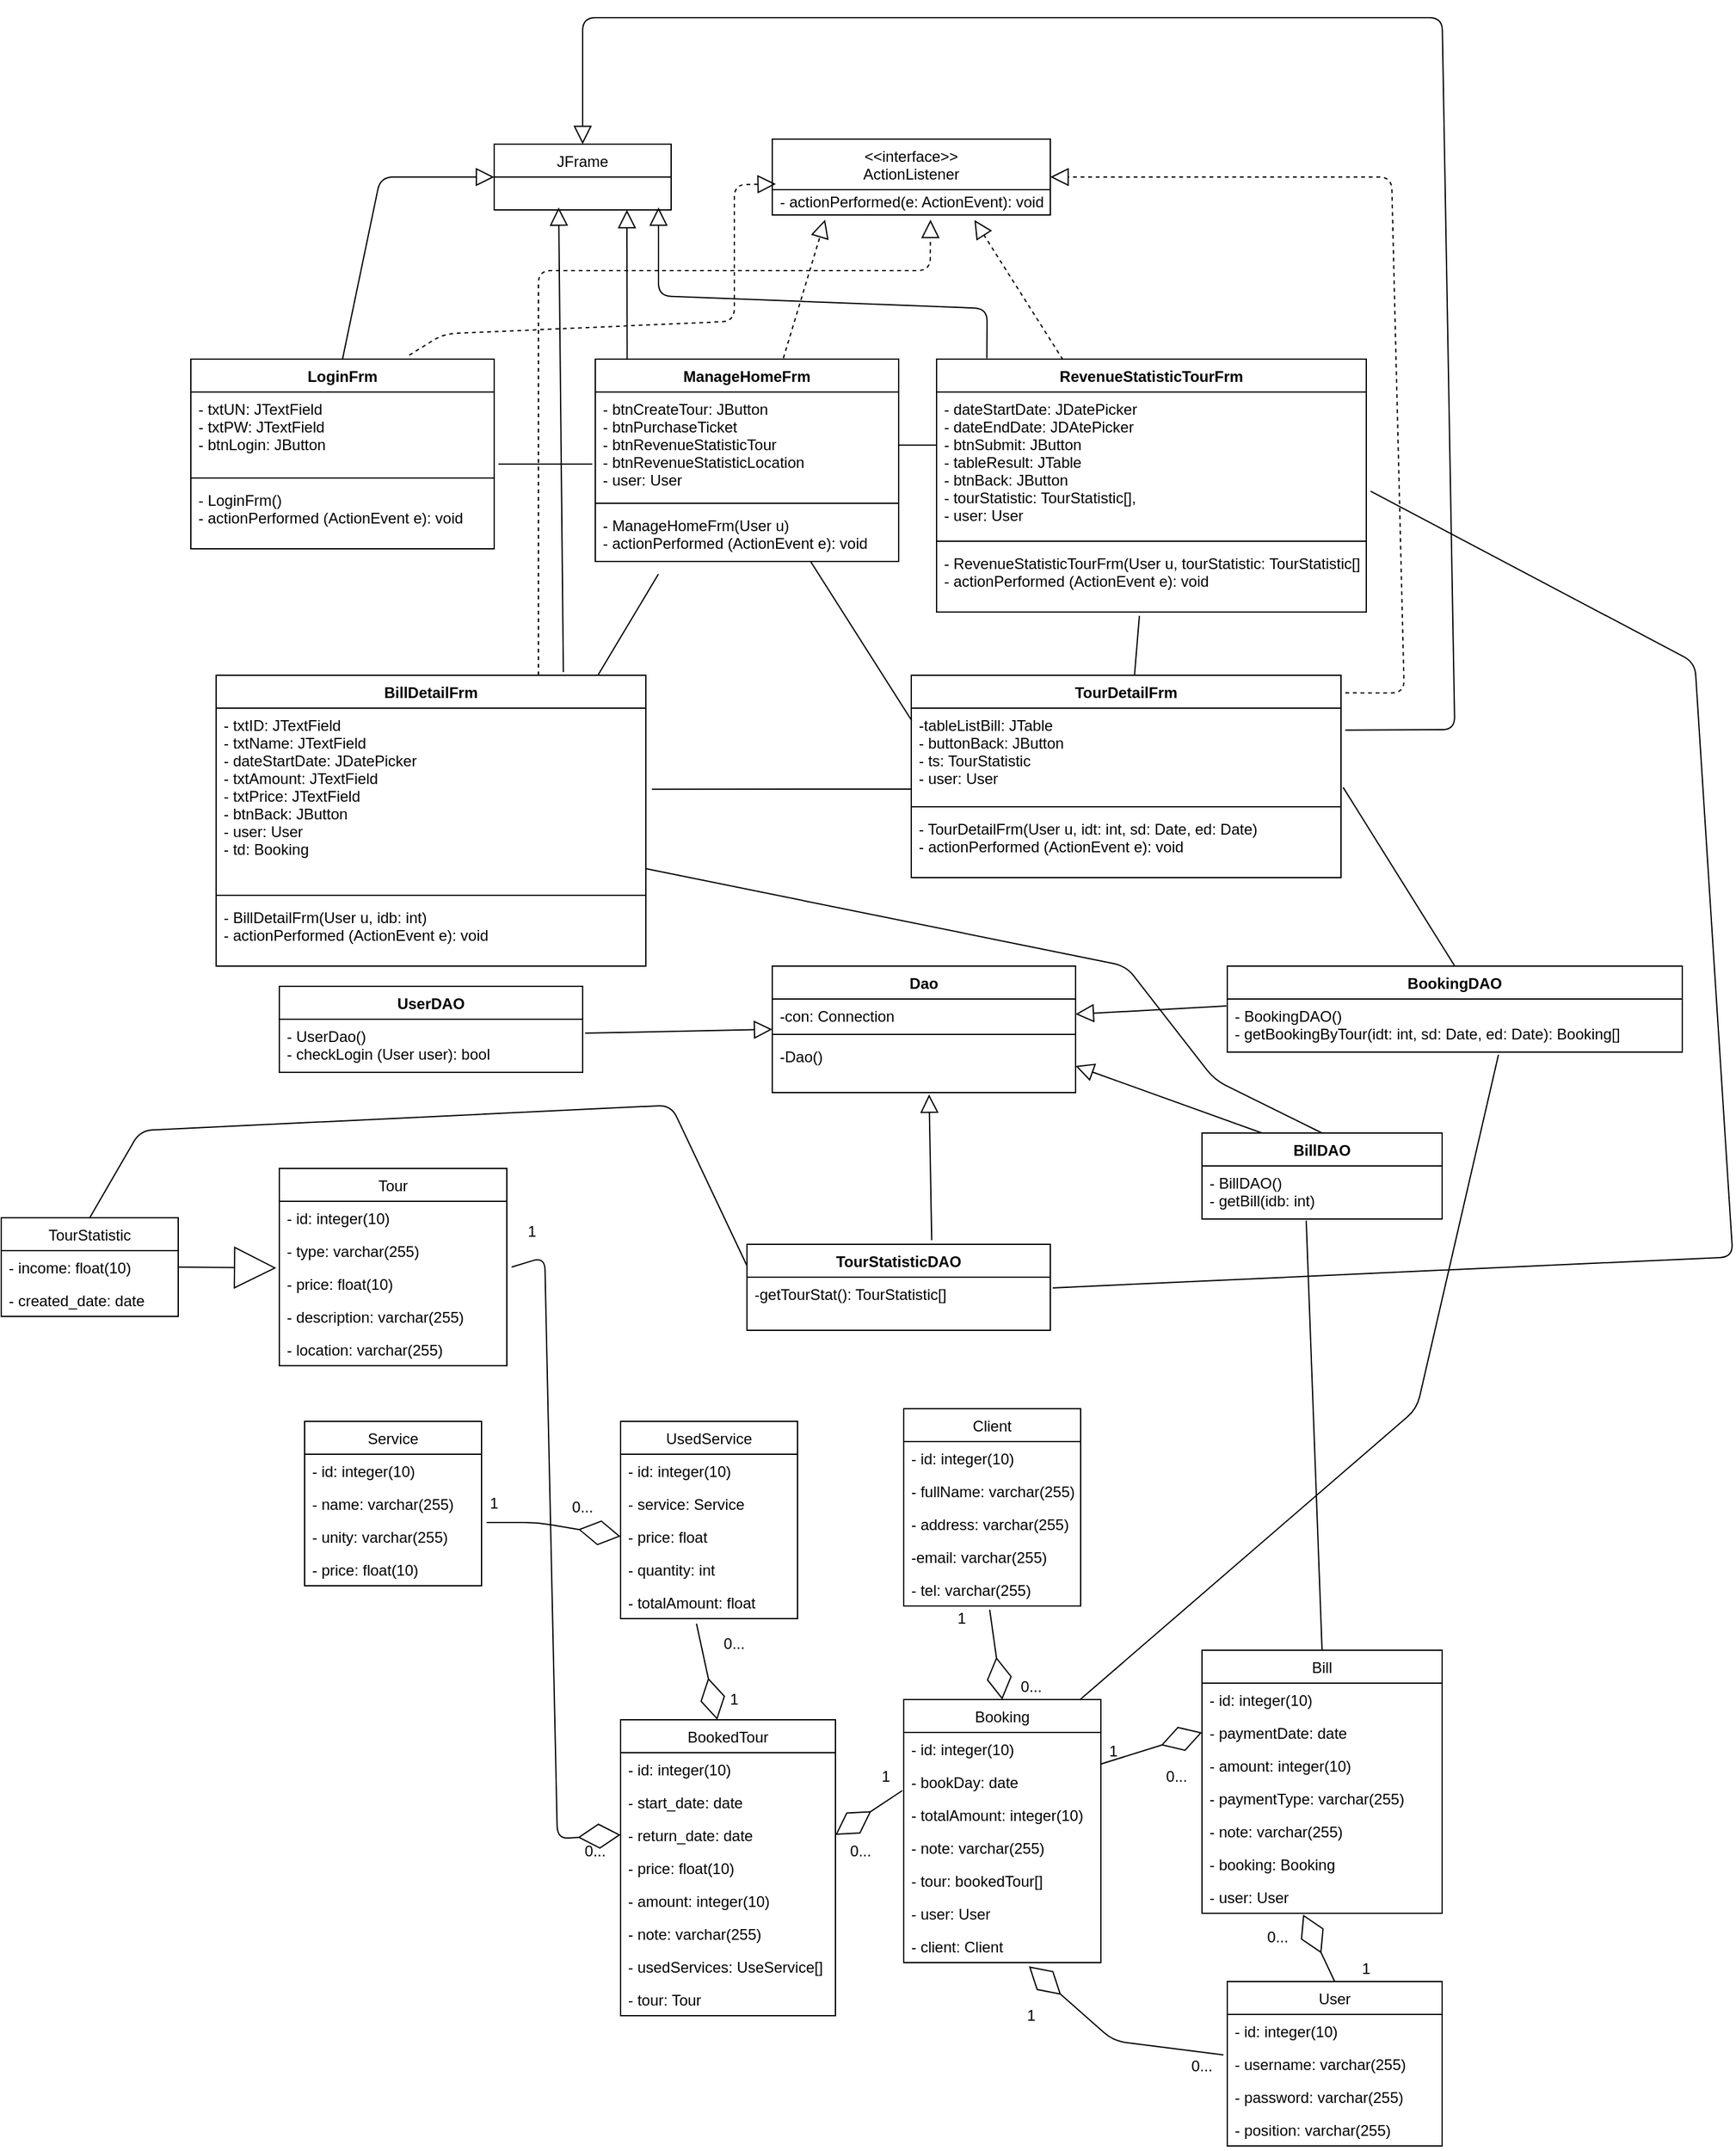 <mxfile version="14.6.9" type="github">
  <diagram id="IyVmkQtxX5lsDykcFcm8" name="Page-1">
    <mxGraphModel dx="3220" dy="2487" grid="1" gridSize="10" guides="1" tooltips="1" connect="1" arrows="1" fold="1" page="1" pageScale="1" pageWidth="850" pageHeight="1100" math="0" shadow="0">
      <root>
        <mxCell id="0" />
        <mxCell id="1" parent="0" />
        <object label="LoginFrm" txtPW="JTextField" id="lw_hR1VUG7vaAbUGU-Iq-1">
          <mxCell style="swimlane;fontStyle=1;align=center;verticalAlign=top;childLayout=stackLayout;horizontal=1;startSize=26;horizontalStack=0;resizeParent=1;resizeParentMax=0;resizeLast=0;collapsible=1;marginBottom=0;" parent="1" vertex="1">
            <mxGeometry x="90" y="-210" width="240" height="150" as="geometry" />
          </mxCell>
        </object>
        <object label="- txtUN: JTextField&#xa;- txtPW: JTextField&#xa;- btnLogin: JButton" txtPW="JTextField" id="lw_hR1VUG7vaAbUGU-Iq-2">
          <mxCell style="text;strokeColor=none;fillColor=none;align=left;verticalAlign=top;spacingLeft=4;spacingRight=4;overflow=hidden;rotatable=0;points=[[0,0.5],[1,0.5]];portConstraint=eastwest;" parent="lw_hR1VUG7vaAbUGU-Iq-1" vertex="1">
            <mxGeometry y="26" width="240" height="64" as="geometry" />
          </mxCell>
        </object>
        <mxCell id="lw_hR1VUG7vaAbUGU-Iq-3" value="" style="line;strokeWidth=1;fillColor=none;align=left;verticalAlign=middle;spacingTop=-1;spacingLeft=3;spacingRight=3;rotatable=0;labelPosition=right;points=[];portConstraint=eastwest;" parent="lw_hR1VUG7vaAbUGU-Iq-1" vertex="1">
          <mxGeometry y="90" width="240" height="8" as="geometry" />
        </mxCell>
        <mxCell id="lw_hR1VUG7vaAbUGU-Iq-4" value="- LoginFrm()&#xa;- actionPerformed (ActionEvent e): void&#xa;" style="text;strokeColor=none;fillColor=none;align=left;verticalAlign=top;spacingLeft=4;spacingRight=4;overflow=hidden;rotatable=0;points=[[0,0.5],[1,0.5]];portConstraint=eastwest;" parent="lw_hR1VUG7vaAbUGU-Iq-1" vertex="1">
          <mxGeometry y="98" width="240" height="52" as="geometry" />
        </mxCell>
        <mxCell id="lw_hR1VUG7vaAbUGU-Iq-5" value="JFrame" style="swimlane;fontStyle=0;childLayout=stackLayout;horizontal=1;startSize=26;fillColor=none;horizontalStack=0;resizeParent=1;resizeParentMax=0;resizeLast=0;collapsible=1;marginBottom=0;" parent="1" vertex="1">
          <mxGeometry x="330" y="-380" width="140" height="52" as="geometry" />
        </mxCell>
        <mxCell id="lw_hR1VUG7vaAbUGU-Iq-11" value="&#xa;&lt;&lt;interface&gt;&gt;&#xa;ActionListener&#xa;" style="swimlane;fontStyle=0;childLayout=stackLayout;horizontal=1;startSize=40;fillColor=none;horizontalStack=0;resizeParent=1;resizeParentMax=0;resizeLast=0;collapsible=1;marginBottom=0;" parent="1" vertex="1">
          <mxGeometry x="550" y="-384" width="220" height="60" as="geometry" />
        </mxCell>
        <mxCell id="lw_hR1VUG7vaAbUGU-Iq-13" value="- actionPerformed(e: ActionEvent): void" style="text;html=1;align=center;verticalAlign=middle;resizable=0;points=[];autosize=1;strokeColor=none;" parent="lw_hR1VUG7vaAbUGU-Iq-11" vertex="1">
          <mxGeometry y="40" width="220" height="20" as="geometry" />
        </mxCell>
        <object label="ManageHomeFrm" txtPW="JTextField" id="lw_hR1VUG7vaAbUGU-Iq-15">
          <mxCell style="swimlane;fontStyle=1;align=center;verticalAlign=top;childLayout=stackLayout;horizontal=1;startSize=26;horizontalStack=0;resizeParent=1;resizeParentMax=0;resizeLast=0;collapsible=1;marginBottom=0;" parent="1" vertex="1">
            <mxGeometry x="410" y="-210" width="240" height="160" as="geometry" />
          </mxCell>
        </object>
        <object label="- btnCreateTour: JButton&#xa;- btnPurchaseTicket&#xa;- btnRevenueStatisticTour&#xa;- btnRevenueStatisticLocation&#xa;- user: User" txtPW="JTextField" id="lw_hR1VUG7vaAbUGU-Iq-16">
          <mxCell style="text;strokeColor=none;fillColor=none;align=left;verticalAlign=top;spacingLeft=4;spacingRight=4;overflow=hidden;rotatable=0;points=[[0,0.5],[1,0.5]];portConstraint=eastwest;" parent="lw_hR1VUG7vaAbUGU-Iq-15" vertex="1">
            <mxGeometry y="26" width="240" height="84" as="geometry" />
          </mxCell>
        </object>
        <mxCell id="lw_hR1VUG7vaAbUGU-Iq-17" value="" style="line;strokeWidth=1;fillColor=none;align=left;verticalAlign=middle;spacingTop=-1;spacingLeft=3;spacingRight=3;rotatable=0;labelPosition=right;points=[];portConstraint=eastwest;" parent="lw_hR1VUG7vaAbUGU-Iq-15" vertex="1">
          <mxGeometry y="110" width="240" height="8" as="geometry" />
        </mxCell>
        <mxCell id="lw_hR1VUG7vaAbUGU-Iq-18" value="- ManageHomeFrm(User u)&#xa;- actionPerformed (ActionEvent e): void&#xa;" style="text;strokeColor=none;fillColor=none;align=left;verticalAlign=top;spacingLeft=4;spacingRight=4;overflow=hidden;rotatable=0;points=[[0,0.5],[1,0.5]];portConstraint=eastwest;" parent="lw_hR1VUG7vaAbUGU-Iq-15" vertex="1">
          <mxGeometry y="118" width="240" height="42" as="geometry" />
        </mxCell>
        <object label="RevenueStatisticTourFrm" txtPW="JTextField" id="lw_hR1VUG7vaAbUGU-Iq-23">
          <mxCell style="swimlane;fontStyle=1;align=center;verticalAlign=top;childLayout=stackLayout;horizontal=1;startSize=26;horizontalStack=0;resizeParent=1;resizeParentMax=0;resizeLast=0;collapsible=1;marginBottom=0;" parent="1" vertex="1">
            <mxGeometry x="680" y="-210" width="340" height="200" as="geometry" />
          </mxCell>
        </object>
        <object label="- dateStartDate: JDatePicker&#xa;- dateEndDate: JDAtePicker&#xa;- btnSubmit: JButton&#xa;- tableResult: JTable&#xa;- btnBack: JButton&#xa;- tourStatistic: TourStatistic[],&#xa;- user: User" txtPW="JTextField" id="lw_hR1VUG7vaAbUGU-Iq-24">
          <mxCell style="text;strokeColor=none;fillColor=none;align=left;verticalAlign=top;spacingLeft=4;spacingRight=4;overflow=hidden;rotatable=0;points=[[0,0.5],[1,0.5]];portConstraint=eastwest;" parent="lw_hR1VUG7vaAbUGU-Iq-23" vertex="1">
            <mxGeometry y="26" width="340" height="114" as="geometry" />
          </mxCell>
        </object>
        <mxCell id="lw_hR1VUG7vaAbUGU-Iq-25" value="" style="line;strokeWidth=1;fillColor=none;align=left;verticalAlign=middle;spacingTop=-1;spacingLeft=3;spacingRight=3;rotatable=0;labelPosition=right;points=[];portConstraint=eastwest;" parent="lw_hR1VUG7vaAbUGU-Iq-23" vertex="1">
          <mxGeometry y="140" width="340" height="8" as="geometry" />
        </mxCell>
        <mxCell id="lw_hR1VUG7vaAbUGU-Iq-26" value="- RevenueStatisticTourFrm(User u, tourStatistic: TourStatistic[])&#xa;- actionPerformed (ActionEvent e): void&#xa;" style="text;strokeColor=none;fillColor=none;align=left;verticalAlign=top;spacingLeft=4;spacingRight=4;overflow=hidden;rotatable=0;points=[[0,0.5],[1,0.5]];portConstraint=eastwest;" parent="lw_hR1VUG7vaAbUGU-Iq-23" vertex="1">
          <mxGeometry y="148" width="340" height="52" as="geometry" />
        </mxCell>
        <object label="TourDetailFrm" txtPW="JTextField" id="_ckGrwLbF2f9QICR6YGw-3">
          <mxCell style="swimlane;fontStyle=1;align=center;verticalAlign=top;childLayout=stackLayout;horizontal=1;startSize=26;horizontalStack=0;resizeParent=1;resizeParentMax=0;resizeLast=0;collapsible=1;marginBottom=0;" vertex="1" parent="1">
            <mxGeometry x="660" y="40" width="340" height="160" as="geometry" />
          </mxCell>
        </object>
        <object label="-tableListBill: JTable&#xa;- buttonBack: JButton&#xa;- ts: TourStatistic&#xa;- user: User" txtPW="JTextField" id="_ckGrwLbF2f9QICR6YGw-4">
          <mxCell style="text;strokeColor=none;fillColor=none;align=left;verticalAlign=top;spacingLeft=4;spacingRight=4;overflow=hidden;rotatable=0;points=[[0,0.5],[1,0.5]];portConstraint=eastwest;" vertex="1" parent="_ckGrwLbF2f9QICR6YGw-3">
            <mxGeometry y="26" width="340" height="74" as="geometry" />
          </mxCell>
        </object>
        <mxCell id="_ckGrwLbF2f9QICR6YGw-5" value="" style="line;strokeWidth=1;fillColor=none;align=left;verticalAlign=middle;spacingTop=-1;spacingLeft=3;spacingRight=3;rotatable=0;labelPosition=right;points=[];portConstraint=eastwest;" vertex="1" parent="_ckGrwLbF2f9QICR6YGw-3">
          <mxGeometry y="100" width="340" height="8" as="geometry" />
        </mxCell>
        <mxCell id="_ckGrwLbF2f9QICR6YGw-6" value="- TourDetailFrm(User u, idt: int, sd: Date, ed: Date)&#xa;- actionPerformed (ActionEvent e): void&#xa;" style="text;strokeColor=none;fillColor=none;align=left;verticalAlign=top;spacingLeft=4;spacingRight=4;overflow=hidden;rotatable=0;points=[[0,0.5],[1,0.5]];portConstraint=eastwest;" vertex="1" parent="_ckGrwLbF2f9QICR6YGw-3">
          <mxGeometry y="108" width="340" height="52" as="geometry" />
        </mxCell>
        <object label="BillDetailFrm" txtPW="JTextField" id="_ckGrwLbF2f9QICR6YGw-11">
          <mxCell style="swimlane;fontStyle=1;align=center;verticalAlign=top;childLayout=stackLayout;horizontal=1;startSize=26;horizontalStack=0;resizeParent=1;resizeParentMax=0;resizeLast=0;collapsible=1;marginBottom=0;" vertex="1" parent="1">
            <mxGeometry x="110" y="40" width="340" height="230" as="geometry" />
          </mxCell>
        </object>
        <object label="- txtID: JTextField&#xa;- txtName: JTextField&#xa;- dateStartDate: JDatePicker&#xa;- txtAmount: JTextField&#xa;- txtPrice: JTextField&#xa;- btnBack: JButton&#xa;- user: User&#xa;- td: Booking" txtPW="JTextField" id="_ckGrwLbF2f9QICR6YGw-12">
          <mxCell style="text;strokeColor=none;fillColor=none;align=left;verticalAlign=top;spacingLeft=4;spacingRight=4;overflow=hidden;rotatable=0;points=[[0,0.5],[1,0.5]];portConstraint=eastwest;" vertex="1" parent="_ckGrwLbF2f9QICR6YGw-11">
            <mxGeometry y="26" width="340" height="144" as="geometry" />
          </mxCell>
        </object>
        <mxCell id="_ckGrwLbF2f9QICR6YGw-13" value="" style="line;strokeWidth=1;fillColor=none;align=left;verticalAlign=middle;spacingTop=-1;spacingLeft=3;spacingRight=3;rotatable=0;labelPosition=right;points=[];portConstraint=eastwest;" vertex="1" parent="_ckGrwLbF2f9QICR6YGw-11">
          <mxGeometry y="170" width="340" height="8" as="geometry" />
        </mxCell>
        <mxCell id="_ckGrwLbF2f9QICR6YGw-14" value="- BillDetailFrm(User u, idb: int)&#xa;- actionPerformed (ActionEvent e): void" style="text;strokeColor=none;fillColor=none;align=left;verticalAlign=top;spacingLeft=4;spacingRight=4;overflow=hidden;rotatable=0;points=[[0,0.5],[1,0.5]];portConstraint=eastwest;" vertex="1" parent="_ckGrwLbF2f9QICR6YGw-11">
          <mxGeometry y="178" width="340" height="52" as="geometry" />
        </mxCell>
        <object label="Dao" txtPW="JTextField" id="_ckGrwLbF2f9QICR6YGw-17">
          <mxCell style="swimlane;fontStyle=1;align=center;verticalAlign=top;childLayout=stackLayout;horizontal=1;startSize=26;horizontalStack=0;resizeParent=1;resizeParentMax=0;resizeLast=0;collapsible=1;marginBottom=0;" vertex="1" parent="1">
            <mxGeometry x="550" y="270" width="240" height="100" as="geometry" />
          </mxCell>
        </object>
        <object label="-con: Connection" txtPW="JTextField" id="_ckGrwLbF2f9QICR6YGw-18">
          <mxCell style="text;strokeColor=none;fillColor=none;align=left;verticalAlign=top;spacingLeft=4;spacingRight=4;overflow=hidden;rotatable=0;points=[[0,0.5],[1,0.5]];portConstraint=eastwest;" vertex="1" parent="_ckGrwLbF2f9QICR6YGw-17">
            <mxGeometry y="26" width="240" height="24" as="geometry" />
          </mxCell>
        </object>
        <mxCell id="_ckGrwLbF2f9QICR6YGw-19" value="" style="line;strokeWidth=1;fillColor=none;align=left;verticalAlign=middle;spacingTop=-1;spacingLeft=3;spacingRight=3;rotatable=0;labelPosition=right;points=[];portConstraint=eastwest;" vertex="1" parent="_ckGrwLbF2f9QICR6YGw-17">
          <mxGeometry y="50" width="240" height="8" as="geometry" />
        </mxCell>
        <mxCell id="_ckGrwLbF2f9QICR6YGw-20" value="-Dao()" style="text;strokeColor=none;fillColor=none;align=left;verticalAlign=top;spacingLeft=4;spacingRight=4;overflow=hidden;rotatable=0;points=[[0,0.5],[1,0.5]];portConstraint=eastwest;" vertex="1" parent="_ckGrwLbF2f9QICR6YGw-17">
          <mxGeometry y="58" width="240" height="42" as="geometry" />
        </mxCell>
        <object label="UserDAO" txtPW="JTextField" id="_ckGrwLbF2f9QICR6YGw-22">
          <mxCell style="swimlane;fontStyle=1;align=center;verticalAlign=top;childLayout=stackLayout;horizontal=1;startSize=26;horizontalStack=0;resizeParent=1;resizeParentMax=0;resizeLast=0;collapsible=1;marginBottom=0;" vertex="1" parent="1">
            <mxGeometry x="160" y="286" width="240" height="68" as="geometry" />
          </mxCell>
        </object>
        <mxCell id="_ckGrwLbF2f9QICR6YGw-25" value="- UserDao()&#xa;- checkLogin (User user): bool" style="text;strokeColor=none;fillColor=none;align=left;verticalAlign=top;spacingLeft=4;spacingRight=4;overflow=hidden;rotatable=0;points=[[0,0.5],[1,0.5]];portConstraint=eastwest;" vertex="1" parent="_ckGrwLbF2f9QICR6YGw-22">
          <mxGeometry y="26" width="240" height="42" as="geometry" />
        </mxCell>
        <mxCell id="_ckGrwLbF2f9QICR6YGw-32" value="" style="endArrow=block;endFill=0;endSize=12;html=1;entryX=0;entryY=1;entryDx=0;entryDy=0;entryPerimeter=0;exitX=1.008;exitY=0.262;exitDx=0;exitDy=0;exitPerimeter=0;" edge="1" parent="1" source="_ckGrwLbF2f9QICR6YGw-25" target="_ckGrwLbF2f9QICR6YGw-18">
          <mxGeometry width="160" relative="1" as="geometry">
            <mxPoint x="470" y="780" as="sourcePoint" />
            <mxPoint x="630" y="780" as="targetPoint" />
          </mxGeometry>
        </mxCell>
        <object label="TourStatisticDAO" txtPW="JTextField" id="_ckGrwLbF2f9QICR6YGw-43">
          <mxCell style="swimlane;fontStyle=1;align=center;verticalAlign=top;childLayout=stackLayout;horizontal=1;startSize=26;horizontalStack=0;resizeParent=1;resizeParentMax=0;resizeLast=0;collapsible=1;marginBottom=0;" vertex="1" parent="1">
            <mxGeometry x="530" y="490" width="240" height="68" as="geometry" />
          </mxCell>
        </object>
        <mxCell id="_ckGrwLbF2f9QICR6YGw-44" value="-getTourStat(): TourStatistic[]" style="text;strokeColor=none;fillColor=none;align=left;verticalAlign=top;spacingLeft=4;spacingRight=4;overflow=hidden;rotatable=0;points=[[0,0.5],[1,0.5]];portConstraint=eastwest;" vertex="1" parent="_ckGrwLbF2f9QICR6YGw-43">
          <mxGeometry y="26" width="240" height="42" as="geometry" />
        </mxCell>
        <mxCell id="_ckGrwLbF2f9QICR6YGw-51" value="" style="endArrow=block;endFill=0;endSize=12;html=1;entryX=0.517;entryY=1.036;entryDx=0;entryDy=0;entryPerimeter=0;exitX=0.609;exitY=-0.048;exitDx=0;exitDy=0;exitPerimeter=0;" edge="1" parent="1" source="_ckGrwLbF2f9QICR6YGw-43" target="_ckGrwLbF2f9QICR6YGw-20">
          <mxGeometry width="160" relative="1" as="geometry">
            <mxPoint x="491.92" y="693.004" as="sourcePoint" />
            <mxPoint x="660" y="690.0" as="targetPoint" />
          </mxGeometry>
        </mxCell>
        <mxCell id="_ckGrwLbF2f9QICR6YGw-61" value="Client" style="swimlane;fontStyle=0;childLayout=stackLayout;horizontal=1;startSize=26;fillColor=none;horizontalStack=0;resizeParent=1;resizeParentMax=0;resizeLast=0;collapsible=1;marginBottom=0;" vertex="1" parent="1">
          <mxGeometry x="654" y="620" width="140" height="156" as="geometry" />
        </mxCell>
        <mxCell id="_ckGrwLbF2f9QICR6YGw-62" value="- id: integer(10)" style="text;strokeColor=none;fillColor=none;align=left;verticalAlign=top;spacingLeft=4;spacingRight=4;overflow=hidden;rotatable=0;points=[[0,0.5],[1,0.5]];portConstraint=eastwest;" vertex="1" parent="_ckGrwLbF2f9QICR6YGw-61">
          <mxGeometry y="26" width="140" height="26" as="geometry" />
        </mxCell>
        <mxCell id="_ckGrwLbF2f9QICR6YGw-63" value="- fullName: varchar(255)" style="text;strokeColor=none;fillColor=none;align=left;verticalAlign=top;spacingLeft=4;spacingRight=4;overflow=hidden;rotatable=0;points=[[0,0.5],[1,0.5]];portConstraint=eastwest;" vertex="1" parent="_ckGrwLbF2f9QICR6YGw-61">
          <mxGeometry y="52" width="140" height="26" as="geometry" />
        </mxCell>
        <mxCell id="_ckGrwLbF2f9QICR6YGw-64" value="- address: varchar(255)" style="text;strokeColor=none;fillColor=none;align=left;verticalAlign=top;spacingLeft=4;spacingRight=4;overflow=hidden;rotatable=0;points=[[0,0.5],[1,0.5]];portConstraint=eastwest;" vertex="1" parent="_ckGrwLbF2f9QICR6YGw-61">
          <mxGeometry y="78" width="140" height="26" as="geometry" />
        </mxCell>
        <mxCell id="_ckGrwLbF2f9QICR6YGw-65" value="-email: varchar(255)" style="text;strokeColor=none;fillColor=none;align=left;verticalAlign=top;spacingLeft=4;spacingRight=4;overflow=hidden;rotatable=0;points=[[0,0.5],[1,0.5]];portConstraint=eastwest;" vertex="1" parent="_ckGrwLbF2f9QICR6YGw-61">
          <mxGeometry y="104" width="140" height="26" as="geometry" />
        </mxCell>
        <mxCell id="_ckGrwLbF2f9QICR6YGw-66" value="- tel: varchar(255)" style="text;strokeColor=none;fillColor=none;align=left;verticalAlign=top;spacingLeft=4;spacingRight=4;overflow=hidden;rotatable=0;points=[[0,0.5],[1,0.5]];portConstraint=eastwest;" vertex="1" parent="_ckGrwLbF2f9QICR6YGw-61">
          <mxGeometry y="130" width="140" height="26" as="geometry" />
        </mxCell>
        <mxCell id="_ckGrwLbF2f9QICR6YGw-67" value="Booking" style="swimlane;fontStyle=0;childLayout=stackLayout;horizontal=1;startSize=26;fillColor=none;horizontalStack=0;resizeParent=1;resizeParentMax=0;resizeLast=0;collapsible=1;marginBottom=0;" vertex="1" parent="1">
          <mxGeometry x="654" y="850" width="156" height="208" as="geometry" />
        </mxCell>
        <mxCell id="_ckGrwLbF2f9QICR6YGw-68" value="- id: integer(10)" style="text;strokeColor=none;fillColor=none;align=left;verticalAlign=top;spacingLeft=4;spacingRight=4;overflow=hidden;rotatable=0;points=[[0,0.5],[1,0.5]];portConstraint=eastwest;" vertex="1" parent="_ckGrwLbF2f9QICR6YGw-67">
          <mxGeometry y="26" width="156" height="26" as="geometry" />
        </mxCell>
        <mxCell id="_ckGrwLbF2f9QICR6YGw-69" value="- bookDay: date" style="text;strokeColor=none;fillColor=none;align=left;verticalAlign=top;spacingLeft=4;spacingRight=4;overflow=hidden;rotatable=0;points=[[0,0.5],[1,0.5]];portConstraint=eastwest;" vertex="1" parent="_ckGrwLbF2f9QICR6YGw-67">
          <mxGeometry y="52" width="156" height="26" as="geometry" />
        </mxCell>
        <mxCell id="_ckGrwLbF2f9QICR6YGw-70" value="- totalAmount: integer(10)" style="text;strokeColor=none;fillColor=none;align=left;verticalAlign=top;spacingLeft=4;spacingRight=4;overflow=hidden;rotatable=0;points=[[0,0.5],[1,0.5]];portConstraint=eastwest;" vertex="1" parent="_ckGrwLbF2f9QICR6YGw-67">
          <mxGeometry y="78" width="156" height="26" as="geometry" />
        </mxCell>
        <mxCell id="_ckGrwLbF2f9QICR6YGw-71" value="- note: varchar(255)" style="text;strokeColor=none;fillColor=none;align=left;verticalAlign=top;spacingLeft=4;spacingRight=4;overflow=hidden;rotatable=0;points=[[0,0.5],[1,0.5]];portConstraint=eastwest;" vertex="1" parent="_ckGrwLbF2f9QICR6YGw-67">
          <mxGeometry y="104" width="156" height="26" as="geometry" />
        </mxCell>
        <mxCell id="_ckGrwLbF2f9QICR6YGw-72" value="- tour: bookedTour[]" style="text;strokeColor=none;fillColor=none;align=left;verticalAlign=top;spacingLeft=4;spacingRight=4;overflow=hidden;rotatable=0;points=[[0,0.5],[1,0.5]];portConstraint=eastwest;" vertex="1" parent="_ckGrwLbF2f9QICR6YGw-67">
          <mxGeometry y="130" width="156" height="26" as="geometry" />
        </mxCell>
        <mxCell id="_ckGrwLbF2f9QICR6YGw-73" value="- user: User" style="text;strokeColor=none;fillColor=none;align=left;verticalAlign=top;spacingLeft=4;spacingRight=4;overflow=hidden;rotatable=0;points=[[0,0.5],[1,0.5]];portConstraint=eastwest;" vertex="1" parent="_ckGrwLbF2f9QICR6YGw-67">
          <mxGeometry y="156" width="156" height="26" as="geometry" />
        </mxCell>
        <mxCell id="_ckGrwLbF2f9QICR6YGw-74" value="- client: Client" style="text;strokeColor=none;fillColor=none;align=left;verticalAlign=top;spacingLeft=4;spacingRight=4;overflow=hidden;rotatable=0;points=[[0,0.5],[1,0.5]];portConstraint=eastwest;" vertex="1" parent="_ckGrwLbF2f9QICR6YGw-67">
          <mxGeometry y="182" width="156" height="26" as="geometry" />
        </mxCell>
        <mxCell id="_ckGrwLbF2f9QICR6YGw-75" value="Tour" style="swimlane;fontStyle=0;childLayout=stackLayout;horizontal=1;startSize=26;fillColor=none;horizontalStack=0;resizeParent=1;resizeParentMax=0;resizeLast=0;collapsible=1;marginBottom=0;" vertex="1" parent="1">
          <mxGeometry x="160" y="430" width="180" height="156" as="geometry" />
        </mxCell>
        <mxCell id="_ckGrwLbF2f9QICR6YGw-76" value="- id: integer(10)" style="text;strokeColor=none;fillColor=none;align=left;verticalAlign=top;spacingLeft=4;spacingRight=4;overflow=hidden;rotatable=0;points=[[0,0.5],[1,0.5]];portConstraint=eastwest;" vertex="1" parent="_ckGrwLbF2f9QICR6YGw-75">
          <mxGeometry y="26" width="180" height="26" as="geometry" />
        </mxCell>
        <mxCell id="_ckGrwLbF2f9QICR6YGw-77" value="- type: varchar(255)" style="text;strokeColor=none;fillColor=none;align=left;verticalAlign=top;spacingLeft=4;spacingRight=4;overflow=hidden;rotatable=0;points=[[0,0.5],[1,0.5]];portConstraint=eastwest;" vertex="1" parent="_ckGrwLbF2f9QICR6YGw-75">
          <mxGeometry y="52" width="180" height="26" as="geometry" />
        </mxCell>
        <mxCell id="_ckGrwLbF2f9QICR6YGw-78" value="- price: float(10)" style="text;strokeColor=none;fillColor=none;align=left;verticalAlign=top;spacingLeft=4;spacingRight=4;overflow=hidden;rotatable=0;points=[[0,0.5],[1,0.5]];portConstraint=eastwest;" vertex="1" parent="_ckGrwLbF2f9QICR6YGw-75">
          <mxGeometry y="78" width="180" height="26" as="geometry" />
        </mxCell>
        <mxCell id="_ckGrwLbF2f9QICR6YGw-79" value="- description: varchar(255)" style="text;strokeColor=none;fillColor=none;align=left;verticalAlign=top;spacingLeft=4;spacingRight=4;overflow=hidden;rotatable=0;points=[[0,0.5],[1,0.5]];portConstraint=eastwest;" vertex="1" parent="_ckGrwLbF2f9QICR6YGw-75">
          <mxGeometry y="104" width="180" height="26" as="geometry" />
        </mxCell>
        <mxCell id="_ckGrwLbF2f9QICR6YGw-80" value="- location: varchar(255)" style="text;strokeColor=none;fillColor=none;align=left;verticalAlign=top;spacingLeft=4;spacingRight=4;overflow=hidden;rotatable=0;points=[[0,0.5],[1,0.5]];portConstraint=eastwest;" vertex="1" parent="_ckGrwLbF2f9QICR6YGw-75">
          <mxGeometry y="130" width="180" height="26" as="geometry" />
        </mxCell>
        <mxCell id="_ckGrwLbF2f9QICR6YGw-81" value="Bill" style="swimlane;fontStyle=0;childLayout=stackLayout;horizontal=1;startSize=26;fillColor=none;horizontalStack=0;resizeParent=1;resizeParentMax=0;resizeLast=0;collapsible=1;marginBottom=0;" vertex="1" parent="1">
          <mxGeometry x="890" y="811" width="190" height="208" as="geometry" />
        </mxCell>
        <mxCell id="_ckGrwLbF2f9QICR6YGw-82" value="- id: integer(10)" style="text;strokeColor=none;fillColor=none;align=left;verticalAlign=top;spacingLeft=4;spacingRight=4;overflow=hidden;rotatable=0;points=[[0,0.5],[1,0.5]];portConstraint=eastwest;" vertex="1" parent="_ckGrwLbF2f9QICR6YGw-81">
          <mxGeometry y="26" width="190" height="26" as="geometry" />
        </mxCell>
        <mxCell id="_ckGrwLbF2f9QICR6YGw-83" value="- paymentDate: date" style="text;strokeColor=none;fillColor=none;align=left;verticalAlign=top;spacingLeft=4;spacingRight=4;overflow=hidden;rotatable=0;points=[[0,0.5],[1,0.5]];portConstraint=eastwest;" vertex="1" parent="_ckGrwLbF2f9QICR6YGw-81">
          <mxGeometry y="52" width="190" height="26" as="geometry" />
        </mxCell>
        <mxCell id="_ckGrwLbF2f9QICR6YGw-84" value="- amount: integer(10)" style="text;strokeColor=none;fillColor=none;align=left;verticalAlign=top;spacingLeft=4;spacingRight=4;overflow=hidden;rotatable=0;points=[[0,0.5],[1,0.5]];portConstraint=eastwest;" vertex="1" parent="_ckGrwLbF2f9QICR6YGw-81">
          <mxGeometry y="78" width="190" height="26" as="geometry" />
        </mxCell>
        <mxCell id="_ckGrwLbF2f9QICR6YGw-85" value="- paymentType: varchar(255)" style="text;strokeColor=none;fillColor=none;align=left;verticalAlign=top;spacingLeft=4;spacingRight=4;overflow=hidden;rotatable=0;points=[[0,0.5],[1,0.5]];portConstraint=eastwest;" vertex="1" parent="_ckGrwLbF2f9QICR6YGw-81">
          <mxGeometry y="104" width="190" height="26" as="geometry" />
        </mxCell>
        <mxCell id="_ckGrwLbF2f9QICR6YGw-86" value="- note: varchar(255)" style="text;strokeColor=none;fillColor=none;align=left;verticalAlign=top;spacingLeft=4;spacingRight=4;overflow=hidden;rotatable=0;points=[[0,0.5],[1,0.5]];portConstraint=eastwest;" vertex="1" parent="_ckGrwLbF2f9QICR6YGw-81">
          <mxGeometry y="130" width="190" height="26" as="geometry" />
        </mxCell>
        <mxCell id="_ckGrwLbF2f9QICR6YGw-87" value="- booking: Booking" style="text;strokeColor=none;fillColor=none;align=left;verticalAlign=top;spacingLeft=4;spacingRight=4;overflow=hidden;rotatable=0;points=[[0,0.5],[1,0.5]];portConstraint=eastwest;" vertex="1" parent="_ckGrwLbF2f9QICR6YGw-81">
          <mxGeometry y="156" width="190" height="26" as="geometry" />
        </mxCell>
        <mxCell id="_ckGrwLbF2f9QICR6YGw-88" value="- user: User" style="text;strokeColor=none;fillColor=none;align=left;verticalAlign=top;spacingLeft=4;spacingRight=4;overflow=hidden;rotatable=0;points=[[0,0.5],[1,0.5]];portConstraint=eastwest;" vertex="1" parent="_ckGrwLbF2f9QICR6YGw-81">
          <mxGeometry y="182" width="190" height="26" as="geometry" />
        </mxCell>
        <mxCell id="_ckGrwLbF2f9QICR6YGw-89" value="TourStatistic" style="swimlane;fontStyle=0;childLayout=stackLayout;horizontal=1;startSize=26;fillColor=none;horizontalStack=0;resizeParent=1;resizeParentMax=0;resizeLast=0;collapsible=1;marginBottom=0;" vertex="1" parent="1">
          <mxGeometry x="-60" y="469" width="140" height="78" as="geometry" />
        </mxCell>
        <mxCell id="_ckGrwLbF2f9QICR6YGw-90" value="- income: float(10)" style="text;strokeColor=none;fillColor=none;align=left;verticalAlign=top;spacingLeft=4;spacingRight=4;overflow=hidden;rotatable=0;points=[[0,0.5],[1,0.5]];portConstraint=eastwest;" vertex="1" parent="_ckGrwLbF2f9QICR6YGw-89">
          <mxGeometry y="26" width="140" height="26" as="geometry" />
        </mxCell>
        <mxCell id="_ckGrwLbF2f9QICR6YGw-91" value="- created_date: date" style="text;strokeColor=none;fillColor=none;align=left;verticalAlign=top;spacingLeft=4;spacingRight=4;overflow=hidden;rotatable=0;points=[[0,0.5],[1,0.5]];portConstraint=eastwest;" vertex="1" parent="_ckGrwLbF2f9QICR6YGw-89">
          <mxGeometry y="52" width="140" height="26" as="geometry" />
        </mxCell>
        <mxCell id="_ckGrwLbF2f9QICR6YGw-92" value="BookedTour" style="swimlane;fontStyle=0;childLayout=stackLayout;horizontal=1;startSize=26;fillColor=none;horizontalStack=0;resizeParent=1;resizeParentMax=0;resizeLast=0;collapsible=1;marginBottom=0;" vertex="1" parent="1">
          <mxGeometry x="430" y="866" width="170" height="234" as="geometry" />
        </mxCell>
        <mxCell id="_ckGrwLbF2f9QICR6YGw-93" value="- id: integer(10)" style="text;strokeColor=none;fillColor=none;align=left;verticalAlign=top;spacingLeft=4;spacingRight=4;overflow=hidden;rotatable=0;points=[[0,0.5],[1,0.5]];portConstraint=eastwest;" vertex="1" parent="_ckGrwLbF2f9QICR6YGw-92">
          <mxGeometry y="26" width="170" height="26" as="geometry" />
        </mxCell>
        <mxCell id="_ckGrwLbF2f9QICR6YGw-94" value="- start_date: date" style="text;strokeColor=none;fillColor=none;align=left;verticalAlign=top;spacingLeft=4;spacingRight=4;overflow=hidden;rotatable=0;points=[[0,0.5],[1,0.5]];portConstraint=eastwest;" vertex="1" parent="_ckGrwLbF2f9QICR6YGw-92">
          <mxGeometry y="52" width="170" height="26" as="geometry" />
        </mxCell>
        <mxCell id="_ckGrwLbF2f9QICR6YGw-95" value="- return_date: date" style="text;strokeColor=none;fillColor=none;align=left;verticalAlign=top;spacingLeft=4;spacingRight=4;overflow=hidden;rotatable=0;points=[[0,0.5],[1,0.5]];portConstraint=eastwest;" vertex="1" parent="_ckGrwLbF2f9QICR6YGw-92">
          <mxGeometry y="78" width="170" height="26" as="geometry" />
        </mxCell>
        <mxCell id="_ckGrwLbF2f9QICR6YGw-96" value="- price: float(10)" style="text;strokeColor=none;fillColor=none;align=left;verticalAlign=top;spacingLeft=4;spacingRight=4;overflow=hidden;rotatable=0;points=[[0,0.5],[1,0.5]];portConstraint=eastwest;" vertex="1" parent="_ckGrwLbF2f9QICR6YGw-92">
          <mxGeometry y="104" width="170" height="26" as="geometry" />
        </mxCell>
        <mxCell id="_ckGrwLbF2f9QICR6YGw-97" value="- amount: integer(10)" style="text;strokeColor=none;fillColor=none;align=left;verticalAlign=top;spacingLeft=4;spacingRight=4;overflow=hidden;rotatable=0;points=[[0,0.5],[1,0.5]];portConstraint=eastwest;" vertex="1" parent="_ckGrwLbF2f9QICR6YGw-92">
          <mxGeometry y="130" width="170" height="26" as="geometry" />
        </mxCell>
        <mxCell id="_ckGrwLbF2f9QICR6YGw-98" value="- note: varchar(255)" style="text;strokeColor=none;fillColor=none;align=left;verticalAlign=top;spacingLeft=4;spacingRight=4;overflow=hidden;rotatable=0;points=[[0,0.5],[1,0.5]];portConstraint=eastwest;" vertex="1" parent="_ckGrwLbF2f9QICR6YGw-92">
          <mxGeometry y="156" width="170" height="26" as="geometry" />
        </mxCell>
        <mxCell id="_ckGrwLbF2f9QICR6YGw-99" value="- usedServices: UseService[]" style="text;strokeColor=none;fillColor=none;align=left;verticalAlign=top;spacingLeft=4;spacingRight=4;overflow=hidden;rotatable=0;points=[[0,0.5],[1,0.5]];portConstraint=eastwest;" vertex="1" parent="_ckGrwLbF2f9QICR6YGw-92">
          <mxGeometry y="182" width="170" height="26" as="geometry" />
        </mxCell>
        <mxCell id="_ckGrwLbF2f9QICR6YGw-100" value="- tour: Tour&#xa;" style="text;strokeColor=none;fillColor=none;align=left;verticalAlign=top;spacingLeft=4;spacingRight=4;overflow=hidden;rotatable=0;points=[[0,0.5],[1,0.5]];portConstraint=eastwest;" vertex="1" parent="_ckGrwLbF2f9QICR6YGw-92">
          <mxGeometry y="208" width="170" height="26" as="geometry" />
        </mxCell>
        <mxCell id="_ckGrwLbF2f9QICR6YGw-101" value="User" style="swimlane;fontStyle=0;childLayout=stackLayout;horizontal=1;startSize=26;fillColor=none;horizontalStack=0;resizeParent=1;resizeParentMax=0;resizeLast=0;collapsible=1;marginBottom=0;" vertex="1" parent="1">
          <mxGeometry x="910" y="1073" width="170" height="130" as="geometry" />
        </mxCell>
        <mxCell id="_ckGrwLbF2f9QICR6YGw-102" value="- id: integer(10)" style="text;strokeColor=none;fillColor=none;align=left;verticalAlign=top;spacingLeft=4;spacingRight=4;overflow=hidden;rotatable=0;points=[[0,0.5],[1,0.5]];portConstraint=eastwest;" vertex="1" parent="_ckGrwLbF2f9QICR6YGw-101">
          <mxGeometry y="26" width="170" height="26" as="geometry" />
        </mxCell>
        <mxCell id="_ckGrwLbF2f9QICR6YGw-103" value="- username: varchar(255)" style="text;strokeColor=none;fillColor=none;align=left;verticalAlign=top;spacingLeft=4;spacingRight=4;overflow=hidden;rotatable=0;points=[[0,0.5],[1,0.5]];portConstraint=eastwest;" vertex="1" parent="_ckGrwLbF2f9QICR6YGw-101">
          <mxGeometry y="52" width="170" height="26" as="geometry" />
        </mxCell>
        <mxCell id="_ckGrwLbF2f9QICR6YGw-104" value="- password: varchar(255)" style="text;strokeColor=none;fillColor=none;align=left;verticalAlign=top;spacingLeft=4;spacingRight=4;overflow=hidden;rotatable=0;points=[[0,0.5],[1,0.5]];portConstraint=eastwest;" vertex="1" parent="_ckGrwLbF2f9QICR6YGw-101">
          <mxGeometry y="78" width="170" height="26" as="geometry" />
        </mxCell>
        <mxCell id="_ckGrwLbF2f9QICR6YGw-105" value="- position: varchar(255)" style="text;strokeColor=none;fillColor=none;align=left;verticalAlign=top;spacingLeft=4;spacingRight=4;overflow=hidden;rotatable=0;points=[[0,0.5],[1,0.5]];portConstraint=eastwest;" vertex="1" parent="_ckGrwLbF2f9QICR6YGw-101">
          <mxGeometry y="104" width="170" height="26" as="geometry" />
        </mxCell>
        <mxCell id="_ckGrwLbF2f9QICR6YGw-106" value="" style="endArrow=diamondThin;html=1;exitX=0.486;exitY=1.115;exitDx=0;exitDy=0;exitPerimeter=0;entryX=0.5;entryY=0;entryDx=0;entryDy=0;endFill=0;endSize=31;" edge="1" parent="1" source="_ckGrwLbF2f9QICR6YGw-66" target="_ckGrwLbF2f9QICR6YGw-67">
          <mxGeometry width="50" height="50" relative="1" as="geometry">
            <mxPoint x="520" y="810" as="sourcePoint" />
            <mxPoint x="570" y="760" as="targetPoint" />
          </mxGeometry>
        </mxCell>
        <mxCell id="_ckGrwLbF2f9QICR6YGw-107" value="" style="endArrow=diamondThin;html=1;exitX=1;exitY=-0.038;exitDx=0;exitDy=0;exitPerimeter=0;entryX=0;entryY=0.5;entryDx=0;entryDy=0;endFill=0;endSize=31;" edge="1" parent="1" source="_ckGrwLbF2f9QICR6YGw-69" target="_ckGrwLbF2f9QICR6YGw-83">
          <mxGeometry width="50" height="50" relative="1" as="geometry">
            <mxPoint x="732.04" y="788.99" as="sourcePoint" />
            <mxPoint x="734" y="860" as="targetPoint" />
          </mxGeometry>
        </mxCell>
        <mxCell id="_ckGrwLbF2f9QICR6YGw-108" value="" style="endArrow=block;html=1;endSize=31;entryX=-0.013;entryY=1.027;entryDx=0;entryDy=0;entryPerimeter=0;endFill=0;exitX=1;exitY=0.5;exitDx=0;exitDy=0;" edge="1" parent="1" target="_ckGrwLbF2f9QICR6YGw-77" source="_ckGrwLbF2f9QICR6YGw-90">
          <mxGeometry width="50" height="50" relative="1" as="geometry">
            <mxPoint x="290" y="1100" as="sourcePoint" />
            <mxPoint x="740" y="960" as="targetPoint" />
          </mxGeometry>
        </mxCell>
        <mxCell id="_ckGrwLbF2f9QICR6YGw-109" value="" style="endArrow=diamondThin;html=1;exitX=0.5;exitY=0;exitDx=0;exitDy=0;endFill=0;endSize=31;" edge="1" parent="1" source="_ckGrwLbF2f9QICR6YGw-101">
          <mxGeometry width="50" height="50" relative="1" as="geometry">
            <mxPoint x="804" y="911.012" as="sourcePoint" />
            <mxPoint x="970" y="1020" as="targetPoint" />
          </mxGeometry>
        </mxCell>
        <mxCell id="_ckGrwLbF2f9QICR6YGw-110" value="" style="endArrow=diamondThin;html=1;exitX=1.021;exitY=0;exitDx=0;exitDy=0;exitPerimeter=0;entryX=0;entryY=0.5;entryDx=0;entryDy=0;endFill=0;endSize=31;" edge="1" parent="1" source="_ckGrwLbF2f9QICR6YGw-78" target="_ckGrwLbF2f9QICR6YGw-95">
          <mxGeometry width="50" height="50" relative="1" as="geometry">
            <mxPoint x="804" y="911.012" as="sourcePoint" />
            <mxPoint x="900" y="915" as="targetPoint" />
            <Array as="points">
              <mxPoint x="370" y="500" />
              <mxPoint x="380" y="960" />
            </Array>
          </mxGeometry>
        </mxCell>
        <mxCell id="_ckGrwLbF2f9QICR6YGw-111" value="" style="endArrow=diamondThin;html=1;exitX=-0.007;exitY=0.769;exitDx=0;exitDy=0;exitPerimeter=0;entryX=1;entryY=0.5;entryDx=0;entryDy=0;endFill=0;endSize=31;" edge="1" parent="1" source="_ckGrwLbF2f9QICR6YGw-69" target="_ckGrwLbF2f9QICR6YGw-95">
          <mxGeometry width="50" height="50" relative="1" as="geometry">
            <mxPoint x="732.04" y="788.99" as="sourcePoint" />
            <mxPoint x="734" y="860" as="targetPoint" />
          </mxGeometry>
        </mxCell>
        <mxCell id="_ckGrwLbF2f9QICR6YGw-112" value="1" style="text;html=1;strokeColor=none;fillColor=none;align=center;verticalAlign=middle;whiteSpace=wrap;rounded=0;" vertex="1" parent="1">
          <mxGeometry x="340" y="470" width="40" height="20" as="geometry" />
        </mxCell>
        <mxCell id="_ckGrwLbF2f9QICR6YGw-113" value="0..." style="text;html=1;strokeColor=none;fillColor=none;align=center;verticalAlign=middle;whiteSpace=wrap;rounded=0;" vertex="1" parent="1">
          <mxGeometry x="390" y="960" width="40" height="20" as="geometry" />
        </mxCell>
        <mxCell id="_ckGrwLbF2f9QICR6YGw-114" value="1" style="text;html=1;strokeColor=none;fillColor=none;align=center;verticalAlign=middle;whiteSpace=wrap;rounded=0;" vertex="1" parent="1">
          <mxGeometry x="620" y="901" width="40" height="20" as="geometry" />
        </mxCell>
        <mxCell id="_ckGrwLbF2f9QICR6YGw-115" value="0..." style="text;html=1;strokeColor=none;fillColor=none;align=center;verticalAlign=middle;whiteSpace=wrap;rounded=0;" vertex="1" parent="1">
          <mxGeometry x="600" y="960" width="40" height="20" as="geometry" />
        </mxCell>
        <mxCell id="_ckGrwLbF2f9QICR6YGw-116" value="1" style="text;html=1;strokeColor=none;fillColor=none;align=center;verticalAlign=middle;whiteSpace=wrap;rounded=0;" vertex="1" parent="1">
          <mxGeometry x="800" y="881" width="40" height="20" as="geometry" />
        </mxCell>
        <mxCell id="_ckGrwLbF2f9QICR6YGw-117" value="0..." style="text;html=1;strokeColor=none;fillColor=none;align=center;verticalAlign=middle;whiteSpace=wrap;rounded=0;" vertex="1" parent="1">
          <mxGeometry x="850" y="901" width="40" height="20" as="geometry" />
        </mxCell>
        <mxCell id="_ckGrwLbF2f9QICR6YGw-118" value="1" style="text;html=1;strokeColor=none;fillColor=none;align=center;verticalAlign=middle;whiteSpace=wrap;rounded=0;" vertex="1" parent="1">
          <mxGeometry x="1000" y="1053" width="40" height="20" as="geometry" />
        </mxCell>
        <mxCell id="_ckGrwLbF2f9QICR6YGw-119" value="0..." style="text;html=1;strokeColor=none;fillColor=none;align=center;verticalAlign=middle;whiteSpace=wrap;rounded=0;" vertex="1" parent="1">
          <mxGeometry x="930" y="1028" width="40" height="20" as="geometry" />
        </mxCell>
        <mxCell id="_ckGrwLbF2f9QICR6YGw-120" value="1" style="text;html=1;strokeColor=none;fillColor=none;align=center;verticalAlign=middle;whiteSpace=wrap;rounded=0;" vertex="1" parent="1">
          <mxGeometry x="680" y="776" width="40" height="20" as="geometry" />
        </mxCell>
        <mxCell id="_ckGrwLbF2f9QICR6YGw-121" value="0..." style="text;html=1;strokeColor=none;fillColor=none;align=center;verticalAlign=middle;whiteSpace=wrap;rounded=0;" vertex="1" parent="1">
          <mxGeometry x="735" y="830" width="40" height="20" as="geometry" />
        </mxCell>
        <mxCell id="_ckGrwLbF2f9QICR6YGw-122" value="UsedService" style="swimlane;fontStyle=0;childLayout=stackLayout;horizontal=1;startSize=26;fillColor=none;horizontalStack=0;resizeParent=1;resizeParentMax=0;resizeLast=0;collapsible=1;marginBottom=0;" vertex="1" parent="1">
          <mxGeometry x="430" y="630" width="140" height="156" as="geometry" />
        </mxCell>
        <mxCell id="_ckGrwLbF2f9QICR6YGw-123" value="- id: integer(10)" style="text;strokeColor=none;fillColor=none;align=left;verticalAlign=top;spacingLeft=4;spacingRight=4;overflow=hidden;rotatable=0;points=[[0,0.5],[1,0.5]];portConstraint=eastwest;" vertex="1" parent="_ckGrwLbF2f9QICR6YGw-122">
          <mxGeometry y="26" width="140" height="26" as="geometry" />
        </mxCell>
        <mxCell id="_ckGrwLbF2f9QICR6YGw-124" value="- service: Service" style="text;strokeColor=none;fillColor=none;align=left;verticalAlign=top;spacingLeft=4;spacingRight=4;overflow=hidden;rotatable=0;points=[[0,0.5],[1,0.5]];portConstraint=eastwest;" vertex="1" parent="_ckGrwLbF2f9QICR6YGw-122">
          <mxGeometry y="52" width="140" height="26" as="geometry" />
        </mxCell>
        <mxCell id="_ckGrwLbF2f9QICR6YGw-125" value="- price: float" style="text;strokeColor=none;fillColor=none;align=left;verticalAlign=top;spacingLeft=4;spacingRight=4;overflow=hidden;rotatable=0;points=[[0,0.5],[1,0.5]];portConstraint=eastwest;" vertex="1" parent="_ckGrwLbF2f9QICR6YGw-122">
          <mxGeometry y="78" width="140" height="26" as="geometry" />
        </mxCell>
        <mxCell id="_ckGrwLbF2f9QICR6YGw-126" value="- quantity: int" style="text;strokeColor=none;fillColor=none;align=left;verticalAlign=top;spacingLeft=4;spacingRight=4;overflow=hidden;rotatable=0;points=[[0,0.5],[1,0.5]];portConstraint=eastwest;" vertex="1" parent="_ckGrwLbF2f9QICR6YGw-122">
          <mxGeometry y="104" width="140" height="26" as="geometry" />
        </mxCell>
        <mxCell id="_ckGrwLbF2f9QICR6YGw-127" value="- totalAmount: float" style="text;strokeColor=none;fillColor=none;align=left;verticalAlign=top;spacingLeft=4;spacingRight=4;overflow=hidden;rotatable=0;points=[[0,0.5],[1,0.5]];portConstraint=eastwest;" vertex="1" parent="_ckGrwLbF2f9QICR6YGw-122">
          <mxGeometry y="130" width="140" height="26" as="geometry" />
        </mxCell>
        <mxCell id="_ckGrwLbF2f9QICR6YGw-128" value="Service" style="swimlane;fontStyle=0;childLayout=stackLayout;horizontal=1;startSize=26;fillColor=none;horizontalStack=0;resizeParent=1;resizeParentMax=0;resizeLast=0;collapsible=1;marginBottom=0;" vertex="1" parent="1">
          <mxGeometry x="180" y="630" width="140" height="130" as="geometry" />
        </mxCell>
        <mxCell id="_ckGrwLbF2f9QICR6YGw-129" value="- id: integer(10)" style="text;strokeColor=none;fillColor=none;align=left;verticalAlign=top;spacingLeft=4;spacingRight=4;overflow=hidden;rotatable=0;points=[[0,0.5],[1,0.5]];portConstraint=eastwest;" vertex="1" parent="_ckGrwLbF2f9QICR6YGw-128">
          <mxGeometry y="26" width="140" height="26" as="geometry" />
        </mxCell>
        <mxCell id="_ckGrwLbF2f9QICR6YGw-130" value="- name: varchar(255)" style="text;strokeColor=none;fillColor=none;align=left;verticalAlign=top;spacingLeft=4;spacingRight=4;overflow=hidden;rotatable=0;points=[[0,0.5],[1,0.5]];portConstraint=eastwest;" vertex="1" parent="_ckGrwLbF2f9QICR6YGw-128">
          <mxGeometry y="52" width="140" height="26" as="geometry" />
        </mxCell>
        <mxCell id="_ckGrwLbF2f9QICR6YGw-131" value="- unity: varchar(255)" style="text;strokeColor=none;fillColor=none;align=left;verticalAlign=top;spacingLeft=4;spacingRight=4;overflow=hidden;rotatable=0;points=[[0,0.5],[1,0.5]];portConstraint=eastwest;" vertex="1" parent="_ckGrwLbF2f9QICR6YGw-128">
          <mxGeometry y="78" width="140" height="26" as="geometry" />
        </mxCell>
        <mxCell id="_ckGrwLbF2f9QICR6YGw-132" value="- price: float(10)" style="text;strokeColor=none;fillColor=none;align=left;verticalAlign=top;spacingLeft=4;spacingRight=4;overflow=hidden;rotatable=0;points=[[0,0.5],[1,0.5]];portConstraint=eastwest;" vertex="1" parent="_ckGrwLbF2f9QICR6YGw-128">
          <mxGeometry y="104" width="140" height="26" as="geometry" />
        </mxCell>
        <mxCell id="_ckGrwLbF2f9QICR6YGw-133" value="" style="endArrow=diamondThin;html=1;exitX=1.029;exitY=0.077;exitDx=0;exitDy=0;exitPerimeter=0;entryX=0;entryY=0.5;entryDx=0;entryDy=0;endFill=0;endSize=31;" edge="1" parent="1" source="_ckGrwLbF2f9QICR6YGw-131" target="_ckGrwLbF2f9QICR6YGw-125">
          <mxGeometry width="50" height="50" relative="1" as="geometry">
            <mxPoint x="363.78" y="954" as="sourcePoint" />
            <mxPoint x="440" y="967" as="targetPoint" />
            <Array as="points">
              <mxPoint x="364" y="710" />
            </Array>
          </mxGeometry>
        </mxCell>
        <mxCell id="_ckGrwLbF2f9QICR6YGw-134" value="1" style="text;html=1;strokeColor=none;fillColor=none;align=center;verticalAlign=middle;whiteSpace=wrap;rounded=0;" vertex="1" parent="1">
          <mxGeometry x="310" y="685" width="40" height="20" as="geometry" />
        </mxCell>
        <mxCell id="_ckGrwLbF2f9QICR6YGw-135" value="0..." style="text;html=1;strokeColor=none;fillColor=none;align=center;verticalAlign=middle;whiteSpace=wrap;rounded=0;" vertex="1" parent="1">
          <mxGeometry x="380" y="688" width="40" height="20" as="geometry" />
        </mxCell>
        <mxCell id="_ckGrwLbF2f9QICR6YGw-136" value="" style="endArrow=diamondThin;html=1;exitX=0.429;exitY=1.154;exitDx=0;exitDy=0;exitPerimeter=0;entryX=0.45;entryY=0;entryDx=0;entryDy=0;endFill=0;endSize=31;entryPerimeter=0;" edge="1" parent="1" source="_ckGrwLbF2f9QICR6YGw-127" target="_ckGrwLbF2f9QICR6YGw-92">
          <mxGeometry width="50" height="50" relative="1" as="geometry">
            <mxPoint x="334.06" y="720.002" as="sourcePoint" />
            <mxPoint x="440" y="731" as="targetPoint" />
            <Array as="points" />
          </mxGeometry>
        </mxCell>
        <mxCell id="_ckGrwLbF2f9QICR6YGw-137" value="1" style="text;html=1;strokeColor=none;fillColor=none;align=center;verticalAlign=middle;whiteSpace=wrap;rounded=0;" vertex="1" parent="1">
          <mxGeometry x="500" y="840" width="40" height="20" as="geometry" />
        </mxCell>
        <mxCell id="_ckGrwLbF2f9QICR6YGw-138" value="0..." style="text;html=1;strokeColor=none;fillColor=none;align=center;verticalAlign=middle;whiteSpace=wrap;rounded=0;" vertex="1" parent="1">
          <mxGeometry x="500" y="796" width="40" height="20" as="geometry" />
        </mxCell>
        <mxCell id="_ckGrwLbF2f9QICR6YGw-139" value="" style="endArrow=diamondThin;html=1;exitX=-0.018;exitY=0.231;exitDx=0;exitDy=0;exitPerimeter=0;endFill=0;endSize=31;entryX=0.635;entryY=1.115;entryDx=0;entryDy=0;entryPerimeter=0;" edge="1" parent="1" source="_ckGrwLbF2f9QICR6YGw-103" target="_ckGrwLbF2f9QICR6YGw-74">
          <mxGeometry width="50" height="50" relative="1" as="geometry">
            <mxPoint x="820" y="911.012" as="sourcePoint" />
            <mxPoint x="800" y="1138" as="targetPoint" />
            <Array as="points">
              <mxPoint x="820" y="1120" />
            </Array>
          </mxGeometry>
        </mxCell>
        <mxCell id="_ckGrwLbF2f9QICR6YGw-140" value="1" style="text;html=1;strokeColor=none;fillColor=none;align=center;verticalAlign=middle;whiteSpace=wrap;rounded=0;" vertex="1" parent="1">
          <mxGeometry x="735" y="1090" width="40" height="20" as="geometry" />
        </mxCell>
        <mxCell id="_ckGrwLbF2f9QICR6YGw-141" value="0..." style="text;html=1;strokeColor=none;fillColor=none;align=center;verticalAlign=middle;whiteSpace=wrap;rounded=0;" vertex="1" parent="1">
          <mxGeometry x="870" y="1130" width="40" height="20" as="geometry" />
        </mxCell>
        <object label="BookingDAO" txtPW="JTextField" id="_ckGrwLbF2f9QICR6YGw-145">
          <mxCell style="swimlane;fontStyle=1;align=center;verticalAlign=top;childLayout=stackLayout;horizontal=1;startSize=26;horizontalStack=0;resizeParent=1;resizeParentMax=0;resizeLast=0;collapsible=1;marginBottom=0;" vertex="1" parent="1">
            <mxGeometry x="910" y="270" width="360" height="68" as="geometry" />
          </mxCell>
        </object>
        <mxCell id="_ckGrwLbF2f9QICR6YGw-146" value="- BookingDAO()&#xa;- getBookingByTour(idt: int, sd: Date, ed: Date): Booking[]" style="text;strokeColor=none;fillColor=none;align=left;verticalAlign=top;spacingLeft=4;spacingRight=4;overflow=hidden;rotatable=0;points=[[0,0.5],[1,0.5]];portConstraint=eastwest;" vertex="1" parent="_ckGrwLbF2f9QICR6YGw-145">
          <mxGeometry y="26" width="360" height="42" as="geometry" />
        </mxCell>
        <mxCell id="_ckGrwLbF2f9QICR6YGw-150" value="" style="endArrow=block;endFill=0;endSize=12;html=1;entryX=1;entryY=0.5;entryDx=0;entryDy=0;exitX=-0.002;exitY=0.132;exitDx=0;exitDy=0;exitPerimeter=0;" edge="1" parent="1" source="_ckGrwLbF2f9QICR6YGw-146" target="_ckGrwLbF2f9QICR6YGw-18">
          <mxGeometry width="160" relative="1" as="geometry">
            <mxPoint x="776.16" y="796.736" as="sourcePoint" />
            <mxPoint x="759.12" y="742.436" as="targetPoint" />
          </mxGeometry>
        </mxCell>
        <object label="BillDAO" txtPW="JTextField" id="_ckGrwLbF2f9QICR6YGw-152">
          <mxCell style="swimlane;fontStyle=1;align=center;verticalAlign=top;childLayout=stackLayout;horizontal=1;startSize=26;horizontalStack=0;resizeParent=1;resizeParentMax=0;resizeLast=0;collapsible=1;marginBottom=0;" vertex="1" parent="1">
            <mxGeometry x="890" y="402" width="190" height="68" as="geometry" />
          </mxCell>
        </object>
        <mxCell id="_ckGrwLbF2f9QICR6YGw-153" value="- BillDAO()&#xa;- getBill(idb: int)" style="text;strokeColor=none;fillColor=none;align=left;verticalAlign=top;spacingLeft=4;spacingRight=4;overflow=hidden;rotatable=0;points=[[0,0.5],[1,0.5]];portConstraint=eastwest;" vertex="1" parent="_ckGrwLbF2f9QICR6YGw-152">
          <mxGeometry y="26" width="190" height="42" as="geometry" />
        </mxCell>
        <mxCell id="_ckGrwLbF2f9QICR6YGw-161" value="" style="endArrow=block;endFill=0;endSize=12;html=1;exitX=0.5;exitY=0;exitDx=0;exitDy=0;exitPerimeter=0;entryX=0;entryY=0.5;entryDx=0;entryDy=0;" edge="1" parent="1" source="lw_hR1VUG7vaAbUGU-Iq-1" target="lw_hR1VUG7vaAbUGU-Iq-5">
          <mxGeometry width="160" relative="1" as="geometry">
            <mxPoint x="240" y="-220" as="sourcePoint" />
            <mxPoint x="300" y="-354" as="targetPoint" />
            <Array as="points">
              <mxPoint x="240" y="-354" />
            </Array>
          </mxGeometry>
        </mxCell>
        <mxCell id="_ckGrwLbF2f9QICR6YGw-162" value="" style="endArrow=block;endFill=0;endSize=12;html=1;exitX=0.105;exitY=0.002;exitDx=0;exitDy=0;exitPerimeter=0;entryX=0.75;entryY=1;entryDx=0;entryDy=0;" edge="1" parent="1" source="lw_hR1VUG7vaAbUGU-Iq-15" target="lw_hR1VUG7vaAbUGU-Iq-5">
          <mxGeometry width="160" relative="1" as="geometry">
            <mxPoint x="530" y="-250" as="sourcePoint" />
            <mxPoint x="430" y="-280" as="targetPoint" />
            <Array as="points" />
          </mxGeometry>
        </mxCell>
        <mxCell id="_ckGrwLbF2f9QICR6YGw-163" value="" style="endArrow=block;endFill=0;endSize=12;html=1;exitX=0.117;exitY=-0.004;exitDx=0;exitDy=0;exitPerimeter=0;" edge="1" parent="1" source="lw_hR1VUG7vaAbUGU-Iq-23">
          <mxGeometry width="160" relative="1" as="geometry">
            <mxPoint x="718" y="-260" as="sourcePoint" />
            <mxPoint x="460" y="-330" as="targetPoint" />
            <Array as="points">
              <mxPoint x="720" y="-250" />
              <mxPoint x="460" y="-260" />
            </Array>
          </mxGeometry>
        </mxCell>
        <mxCell id="_ckGrwLbF2f9QICR6YGw-164" value="" style="endArrow=block;endFill=0;endSize=12;html=1;exitX=0.808;exitY=-0.011;exitDx=0;exitDy=0;exitPerimeter=0;" edge="1" parent="1" source="_ckGrwLbF2f9QICR6YGw-11">
          <mxGeometry width="160" relative="1" as="geometry">
            <mxPoint x="381" y="-30" as="sourcePoint" />
            <mxPoint x="381" y="-330" as="targetPoint" />
            <Array as="points" />
          </mxGeometry>
        </mxCell>
        <mxCell id="_ckGrwLbF2f9QICR6YGw-165" value="" style="endArrow=block;endFill=0;endSize=12;html=1;exitX=1.01;exitY=0.234;exitDx=0;exitDy=0;exitPerimeter=0;entryX=0.5;entryY=0;entryDx=0;entryDy=0;" edge="1" parent="1" source="_ckGrwLbF2f9QICR6YGw-4" target="lw_hR1VUG7vaAbUGU-Iq-5">
          <mxGeometry width="160" relative="1" as="geometry">
            <mxPoint x="1133.72" y="27.47" as="sourcePoint" />
            <mxPoint x="390" y="-470" as="targetPoint" />
            <Array as="points">
              <mxPoint x="1090" y="83" />
              <mxPoint x="1080" y="-480" />
              <mxPoint x="400" y="-480" />
            </Array>
          </mxGeometry>
        </mxCell>
        <mxCell id="_ckGrwLbF2f9QICR6YGw-166" value="" style="endArrow=block;dashed=1;endFill=0;endSize=12;html=1;exitX=0.72;exitY=-0.021;exitDx=0;exitDy=0;exitPerimeter=0;entryX=0.013;entryY=-0.224;entryDx=0;entryDy=0;entryPerimeter=0;" edge="1" parent="1" source="lw_hR1VUG7vaAbUGU-Iq-1" target="lw_hR1VUG7vaAbUGU-Iq-13">
          <mxGeometry width="160" relative="1" as="geometry">
            <mxPoint x="810" y="-290" as="sourcePoint" />
            <mxPoint x="970" y="-290" as="targetPoint" />
            <Array as="points">
              <mxPoint x="290" y="-230" />
              <mxPoint x="520" y="-240" />
              <mxPoint x="520" y="-348" />
            </Array>
          </mxGeometry>
        </mxCell>
        <mxCell id="_ckGrwLbF2f9QICR6YGw-167" value="" style="endArrow=block;dashed=1;endFill=0;endSize=12;html=1;exitX=0.62;exitY=-0.005;exitDx=0;exitDy=0;exitPerimeter=0;entryX=0.19;entryY=1.188;entryDx=0;entryDy=0;entryPerimeter=0;" edge="1" parent="1" source="lw_hR1VUG7vaAbUGU-Iq-15" target="lw_hR1VUG7vaAbUGU-Iq-13">
          <mxGeometry width="160" relative="1" as="geometry">
            <mxPoint x="610" y="-280" as="sourcePoint" />
            <mxPoint x="770" y="-280" as="targetPoint" />
          </mxGeometry>
        </mxCell>
        <mxCell id="_ckGrwLbF2f9QICR6YGw-168" value="" style="endArrow=block;dashed=1;endFill=0;endSize=12;html=1;exitX=0.294;exitY=0.002;exitDx=0;exitDy=0;exitPerimeter=0;entryX=0.727;entryY=1.2;entryDx=0;entryDy=0;entryPerimeter=0;" edge="1" parent="1" source="lw_hR1VUG7vaAbUGU-Iq-23" target="lw_hR1VUG7vaAbUGU-Iq-13">
          <mxGeometry width="160" relative="1" as="geometry">
            <mxPoint x="737.0" y="-218.56" as="sourcePoint" />
            <mxPoint x="770.0" y="-328" as="targetPoint" />
          </mxGeometry>
        </mxCell>
        <mxCell id="_ckGrwLbF2f9QICR6YGw-169" value="" style="endArrow=block;dashed=1;endFill=0;endSize=12;html=1;exitX=0.75;exitY=0;exitDx=0;exitDy=0;entryX=0.569;entryY=1.188;entryDx=0;entryDy=0;entryPerimeter=0;" edge="1" parent="1" source="_ckGrwLbF2f9QICR6YGw-11" target="lw_hR1VUG7vaAbUGU-Iq-13">
          <mxGeometry width="160" relative="1" as="geometry">
            <mxPoint x="330" y="-20" as="sourcePoint" />
            <mxPoint x="680" y="-280" as="targetPoint" />
            <Array as="points">
              <mxPoint x="365" y="-280" />
              <mxPoint x="675" y="-280" />
            </Array>
          </mxGeometry>
        </mxCell>
        <mxCell id="_ckGrwLbF2f9QICR6YGw-170" value="" style="endArrow=block;dashed=1;endFill=0;endSize=12;html=1;exitX=1.01;exitY=0.087;exitDx=0;exitDy=0;exitPerimeter=0;entryX=1;entryY=0.5;entryDx=0;entryDy=0;" edge="1" parent="1" source="_ckGrwLbF2f9QICR6YGw-3" target="lw_hR1VUG7vaAbUGU-Iq-11">
          <mxGeometry width="160" relative="1" as="geometry">
            <mxPoint x="1130" y="50" as="sourcePoint" />
            <mxPoint x="1030" y="-380" as="targetPoint" />
            <Array as="points">
              <mxPoint x="1050" y="54" />
              <mxPoint x="1040" y="-354" />
            </Array>
          </mxGeometry>
        </mxCell>
        <mxCell id="_ckGrwLbF2f9QICR6YGw-173" value="" style="endArrow=none;html=1;entryX=0;entryY=0.25;entryDx=0;entryDy=0;exitX=0.5;exitY=0;exitDx=0;exitDy=0;" edge="1" parent="1" source="_ckGrwLbF2f9QICR6YGw-89" target="_ckGrwLbF2f9QICR6YGw-43">
          <mxGeometry width="50" height="50" relative="1" as="geometry">
            <mxPoint x="380" y="430" as="sourcePoint" />
            <mxPoint x="430" y="380" as="targetPoint" />
            <Array as="points">
              <mxPoint x="50" y="400" />
              <mxPoint x="470" y="380" />
            </Array>
          </mxGeometry>
        </mxCell>
        <mxCell id="_ckGrwLbF2f9QICR6YGw-174" value="" style="endArrow=none;html=1;exitX=1.008;exitY=0.201;exitDx=0;exitDy=0;exitPerimeter=0;entryX=1.01;entryY=0.688;entryDx=0;entryDy=0;entryPerimeter=0;" edge="1" parent="1" source="_ckGrwLbF2f9QICR6YGw-44" target="lw_hR1VUG7vaAbUGU-Iq-24">
          <mxGeometry width="50" height="50" relative="1" as="geometry">
            <mxPoint x="1000" y="530" as="sourcePoint" />
            <mxPoint x="1050" y="480" as="targetPoint" />
            <Array as="points">
              <mxPoint x="1310" y="500" />
              <mxPoint x="1280" y="30" />
            </Array>
          </mxGeometry>
        </mxCell>
        <mxCell id="_ckGrwLbF2f9QICR6YGw-175" value="" style="endArrow=none;html=1;entryX=1.005;entryY=0.847;entryDx=0;entryDy=0;entryPerimeter=0;exitX=0.5;exitY=0;exitDx=0;exitDy=0;" edge="1" parent="1" source="_ckGrwLbF2f9QICR6YGw-145" target="_ckGrwLbF2f9QICR6YGw-4">
          <mxGeometry width="50" height="50" relative="1" as="geometry">
            <mxPoint x="1100" y="210" as="sourcePoint" />
            <mxPoint x="1150" y="160" as="targetPoint" />
          </mxGeometry>
        </mxCell>
        <mxCell id="_ckGrwLbF2f9QICR6YGw-176" value="" style="endArrow=none;html=1;entryX=0.596;entryY=1.051;entryDx=0;entryDy=0;entryPerimeter=0;exitX=0.893;exitY=0.001;exitDx=0;exitDy=0;exitPerimeter=0;" edge="1" parent="1" source="_ckGrwLbF2f9QICR6YGw-67" target="_ckGrwLbF2f9QICR6YGw-146">
          <mxGeometry width="50" height="50" relative="1" as="geometry">
            <mxPoint x="1110" y="550" as="sourcePoint" />
            <mxPoint x="1160" y="500" as="targetPoint" />
            <Array as="points">
              <mxPoint x="1060" y="620" />
            </Array>
          </mxGeometry>
        </mxCell>
        <mxCell id="_ckGrwLbF2f9QICR6YGw-177" value="" style="endArrow=block;endFill=0;endSize=12;html=1;entryX=1;entryY=0.5;entryDx=0;entryDy=0;exitX=0.25;exitY=0;exitDx=0;exitDy=0;" edge="1" parent="1" source="_ckGrwLbF2f9QICR6YGw-152" target="_ckGrwLbF2f9QICR6YGw-20">
          <mxGeometry width="160" relative="1" as="geometry">
            <mxPoint x="919.28" y="311.544" as="sourcePoint" />
            <mxPoint x="800" y="318" as="targetPoint" />
          </mxGeometry>
        </mxCell>
        <mxCell id="_ckGrwLbF2f9QICR6YGw-178" value="" style="endArrow=none;html=1;entryX=0.472;entryY=1.058;entryDx=0;entryDy=0;entryPerimeter=0;" edge="1" parent="1" source="_ckGrwLbF2f9QICR6YGw-3" target="lw_hR1VUG7vaAbUGU-Iq-26">
          <mxGeometry width="50" height="50" relative="1" as="geometry">
            <mxPoint x="520" y="60" as="sourcePoint" />
            <mxPoint x="570" y="10" as="targetPoint" />
          </mxGeometry>
        </mxCell>
        <mxCell id="_ckGrwLbF2f9QICR6YGw-179" value="" style="endArrow=none;html=1;entryX=0;entryY=0.865;entryDx=0;entryDy=0;entryPerimeter=0;exitX=1.014;exitY=0.445;exitDx=0;exitDy=0;exitPerimeter=0;" edge="1" parent="1" source="_ckGrwLbF2f9QICR6YGw-12" target="_ckGrwLbF2f9QICR6YGw-4">
          <mxGeometry width="50" height="50" relative="1" as="geometry">
            <mxPoint x="510" y="160" as="sourcePoint" />
            <mxPoint x="560" y="110" as="targetPoint" />
          </mxGeometry>
        </mxCell>
        <mxCell id="_ckGrwLbF2f9QICR6YGw-180" value="" style="endArrow=none;html=1;exitX=0.888;exitY=0.001;exitDx=0;exitDy=0;exitPerimeter=0;entryX=0.208;entryY=1.238;entryDx=0;entryDy=0;entryPerimeter=0;" edge="1" parent="1" source="_ckGrwLbF2f9QICR6YGw-11" target="lw_hR1VUG7vaAbUGU-Iq-18">
          <mxGeometry width="50" height="50" relative="1" as="geometry">
            <mxPoint x="540" y="60" as="sourcePoint" />
            <mxPoint x="460" y="-10" as="targetPoint" />
          </mxGeometry>
        </mxCell>
        <mxCell id="_ckGrwLbF2f9QICR6YGw-181" value="" style="endArrow=none;html=1;entryX=0.71;entryY=1.003;entryDx=0;entryDy=0;entryPerimeter=0;exitX=0.001;exitY=0.133;exitDx=0;exitDy=0;exitPerimeter=0;" edge="1" parent="1" source="_ckGrwLbF2f9QICR6YGw-4" target="lw_hR1VUG7vaAbUGU-Iq-18">
          <mxGeometry width="50" height="50" relative="1" as="geometry">
            <mxPoint x="580" y="80" as="sourcePoint" />
            <mxPoint x="630" y="30" as="targetPoint" />
          </mxGeometry>
        </mxCell>
        <mxCell id="_ckGrwLbF2f9QICR6YGw-182" value="" style="endArrow=none;html=1;exitX=1.014;exitY=0.891;exitDx=0;exitDy=0;exitPerimeter=0;entryX=-0.01;entryY=0.679;entryDx=0;entryDy=0;entryPerimeter=0;" edge="1" parent="1" source="lw_hR1VUG7vaAbUGU-Iq-2" target="lw_hR1VUG7vaAbUGU-Iq-16">
          <mxGeometry width="50" height="50" relative="1" as="geometry">
            <mxPoint x="370" y="-100" as="sourcePoint" />
            <mxPoint x="390" y="-127" as="targetPoint" />
          </mxGeometry>
        </mxCell>
        <mxCell id="_ckGrwLbF2f9QICR6YGw-183" value="" style="endArrow=none;html=1;exitX=1.001;exitY=0.882;exitDx=0;exitDy=0;exitPerimeter=0;entryX=0.5;entryY=0;entryDx=0;entryDy=0;" edge="1" parent="1" source="_ckGrwLbF2f9QICR6YGw-12" target="_ckGrwLbF2f9QICR6YGw-152">
          <mxGeometry width="50" height="50" relative="1" as="geometry">
            <mxPoint x="560" y="240" as="sourcePoint" />
            <mxPoint x="610" y="190" as="targetPoint" />
            <Array as="points">
              <mxPoint x="830" y="270" />
              <mxPoint x="900" y="360" />
            </Array>
          </mxGeometry>
        </mxCell>
        <mxCell id="_ckGrwLbF2f9QICR6YGw-184" value="" style="endArrow=none;html=1;entryX=0.434;entryY=1.028;entryDx=0;entryDy=0;entryPerimeter=0;exitX=0.5;exitY=0;exitDx=0;exitDy=0;" edge="1" parent="1" source="_ckGrwLbF2f9QICR6YGw-81" target="_ckGrwLbF2f9QICR6YGw-153">
          <mxGeometry width="50" height="50" relative="1" as="geometry">
            <mxPoint x="960" y="630" as="sourcePoint" />
            <mxPoint x="1010" y="580" as="targetPoint" />
          </mxGeometry>
        </mxCell>
        <mxCell id="_ckGrwLbF2f9QICR6YGw-186" style="edgeStyle=orthogonalEdgeStyle;rounded=0;orthogonalLoop=1;jettySize=auto;html=1;exitX=1;exitY=0.5;exitDx=0;exitDy=0;entryX=0;entryY=0.368;entryDx=0;entryDy=0;entryPerimeter=0;endArrow=none;endFill=0;" edge="1" parent="1" source="lw_hR1VUG7vaAbUGU-Iq-16" target="lw_hR1VUG7vaAbUGU-Iq-24">
          <mxGeometry relative="1" as="geometry" />
        </mxCell>
      </root>
    </mxGraphModel>
  </diagram>
</mxfile>

